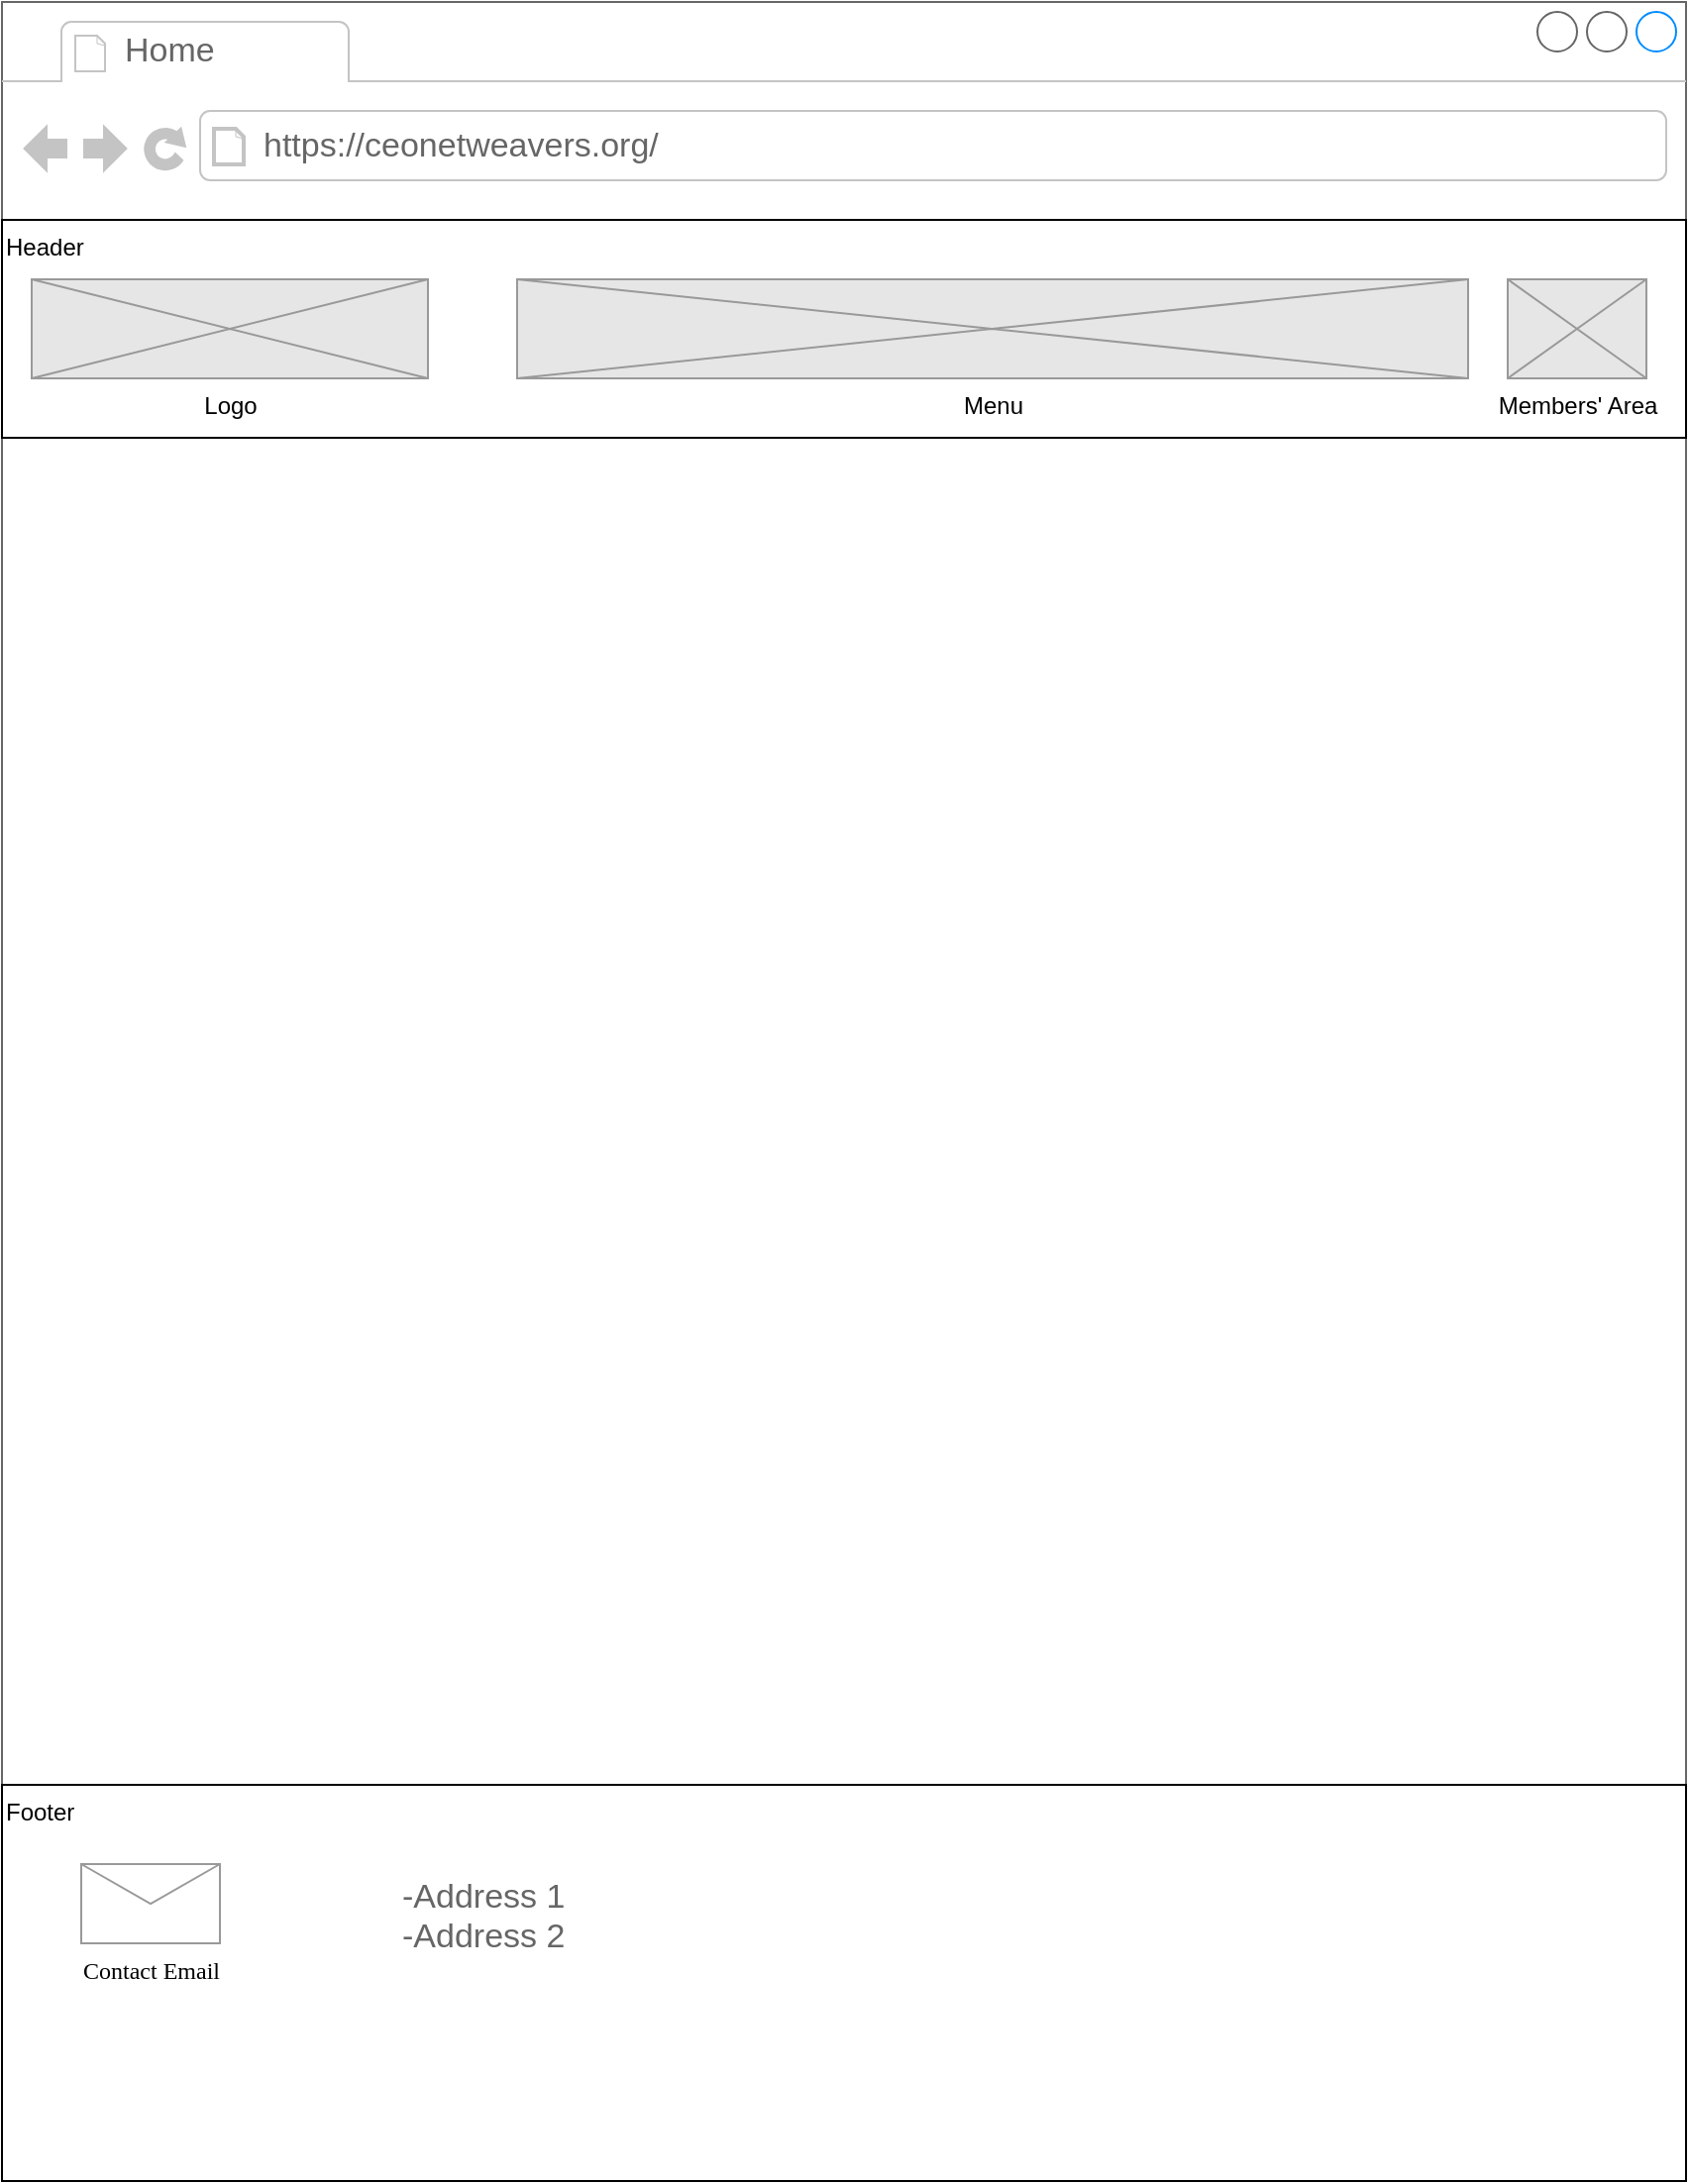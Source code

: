 <mxfile version="15.3.8" type="github">
  <diagram id="3-LBbgLK8UY7JytMnbPZ" name="Page-1">
    <mxGraphModel dx="1209" dy="1121" grid="1" gridSize="10" guides="1" tooltips="1" connect="1" arrows="1" fold="1" page="1" pageScale="1" pageWidth="850" pageHeight="1100" math="0" shadow="0">
      <root>
        <mxCell id="0" />
        <mxCell id="1" parent="0" />
        <mxCell id="-sjq69Uk94YoofclQXJc-1" value="" style="strokeWidth=1;shadow=0;dashed=0;align=center;html=1;shape=mxgraph.mockup.containers.browserWindow;rSize=0;strokeColor=#666666;strokeColor2=#008cff;strokeColor3=#c4c4c4;mainText=,;recursiveResize=0;" parent="1" vertex="1">
          <mxGeometry width="850" height="1100" as="geometry" />
        </mxCell>
        <mxCell id="-sjq69Uk94YoofclQXJc-2" value="Home" style="strokeWidth=1;shadow=0;dashed=0;align=center;html=1;shape=mxgraph.mockup.containers.anchor;fontSize=17;fontColor=#666666;align=left;" parent="-sjq69Uk94YoofclQXJc-1" vertex="1">
          <mxGeometry x="60" y="12" width="110" height="26" as="geometry" />
        </mxCell>
        <mxCell id="-sjq69Uk94YoofclQXJc-3" value="https://ceonetweavers.org/" style="strokeWidth=1;shadow=0;dashed=0;align=center;html=1;shape=mxgraph.mockup.containers.anchor;rSize=0;fontSize=17;fontColor=#666666;align=left;" parent="-sjq69Uk94YoofclQXJc-1" vertex="1">
          <mxGeometry x="130" y="60" width="250" height="26" as="geometry" />
        </mxCell>
        <mxCell id="cxTF4-qD0s4VEBOTPt8d-14" value="&lt;div&gt;Footer&lt;/div&gt;" style="rounded=0;whiteSpace=wrap;html=1;strokeColor=default;strokeWidth=1;fillColor=none;align=left;verticalAlign=top;" parent="-sjq69Uk94YoofclQXJc-1" vertex="1">
          <mxGeometry y="900" width="850" height="200" as="geometry" />
        </mxCell>
        <mxCell id="cxTF4-qD0s4VEBOTPt8d-15" value="&lt;font face=&quot;Comic Sans MS&quot;&gt;Contact Email&lt;/font&gt;" style="verticalLabelPosition=bottom;shadow=0;dashed=0;align=center;html=1;verticalAlign=top;strokeWidth=1;shape=mxgraph.mockup.misc.mail2;strokeColor=#999999;fillColor=none;" parent="-sjq69Uk94YoofclQXJc-1" vertex="1">
          <mxGeometry x="40" y="940" width="70" height="40" as="geometry" />
        </mxCell>
        <mxCell id="cxTF4-qD0s4VEBOTPt8d-16" value="" style="group" parent="-sjq69Uk94YoofclQXJc-1" vertex="1" connectable="0">
          <mxGeometry y="110" width="850" height="110" as="geometry" />
        </mxCell>
        <mxCell id="cxTF4-qD0s4VEBOTPt8d-1" value="Header" style="rounded=0;whiteSpace=wrap;html=1;align=left;verticalAlign=top;" parent="cxTF4-qD0s4VEBOTPt8d-16" vertex="1">
          <mxGeometry width="850" height="110" as="geometry" />
        </mxCell>
        <mxCell id="cxTF4-qD0s4VEBOTPt8d-9" value="Logo" style="verticalLabelPosition=bottom;shadow=0;dashed=0;align=center;html=1;verticalAlign=top;strokeWidth=1;shape=mxgraph.mockup.graphics.simpleIcon;strokeColor=#999999;fillColor=#E6E6E6;" parent="cxTF4-qD0s4VEBOTPt8d-16" vertex="1">
          <mxGeometry x="15" y="30" width="200" height="50" as="geometry" />
        </mxCell>
        <mxCell id="cxTF4-qD0s4VEBOTPt8d-12" value="Menu" style="verticalLabelPosition=bottom;shadow=0;dashed=0;align=center;html=1;verticalAlign=top;strokeWidth=1;shape=mxgraph.mockup.graphics.simpleIcon;strokeColor=#999999;fillColor=#E6E6E6;" parent="cxTF4-qD0s4VEBOTPt8d-16" vertex="1">
          <mxGeometry x="260" y="30" width="480" height="50" as="geometry" />
        </mxCell>
        <mxCell id="cxTF4-qD0s4VEBOTPt8d-13" value="Members&#39; Area" style="verticalLabelPosition=bottom;shadow=0;dashed=0;align=center;html=1;verticalAlign=top;strokeWidth=1;shape=mxgraph.mockup.graphics.simpleIcon;strokeColor=#999999;fillColor=#E6E6E6;" parent="cxTF4-qD0s4VEBOTPt8d-16" vertex="1">
          <mxGeometry x="760" y="30" width="70" height="50" as="geometry" />
        </mxCell>
        <mxCell id="4350LJryet-j8qvg0Nxp-1" value="-Address 1&lt;br&gt;-Address 2&lt;br&gt;" style="strokeWidth=1;shadow=0;dashed=0;align=center;html=1;shape=mxgraph.mockup.text.bulletedList;textColor=#666666;mainText=,,,,;textSize=17;bulletStyle=none;strokeColor=none;fillColor=none;align=left;verticalAlign=top;fontSize=17;fontColor=#666666;" vertex="1" parent="-sjq69Uk94YoofclQXJc-1">
          <mxGeometry x="200" y="940" width="150" height="60" as="geometry" />
        </mxCell>
      </root>
    </mxGraphModel>
  </diagram>
</mxfile>

